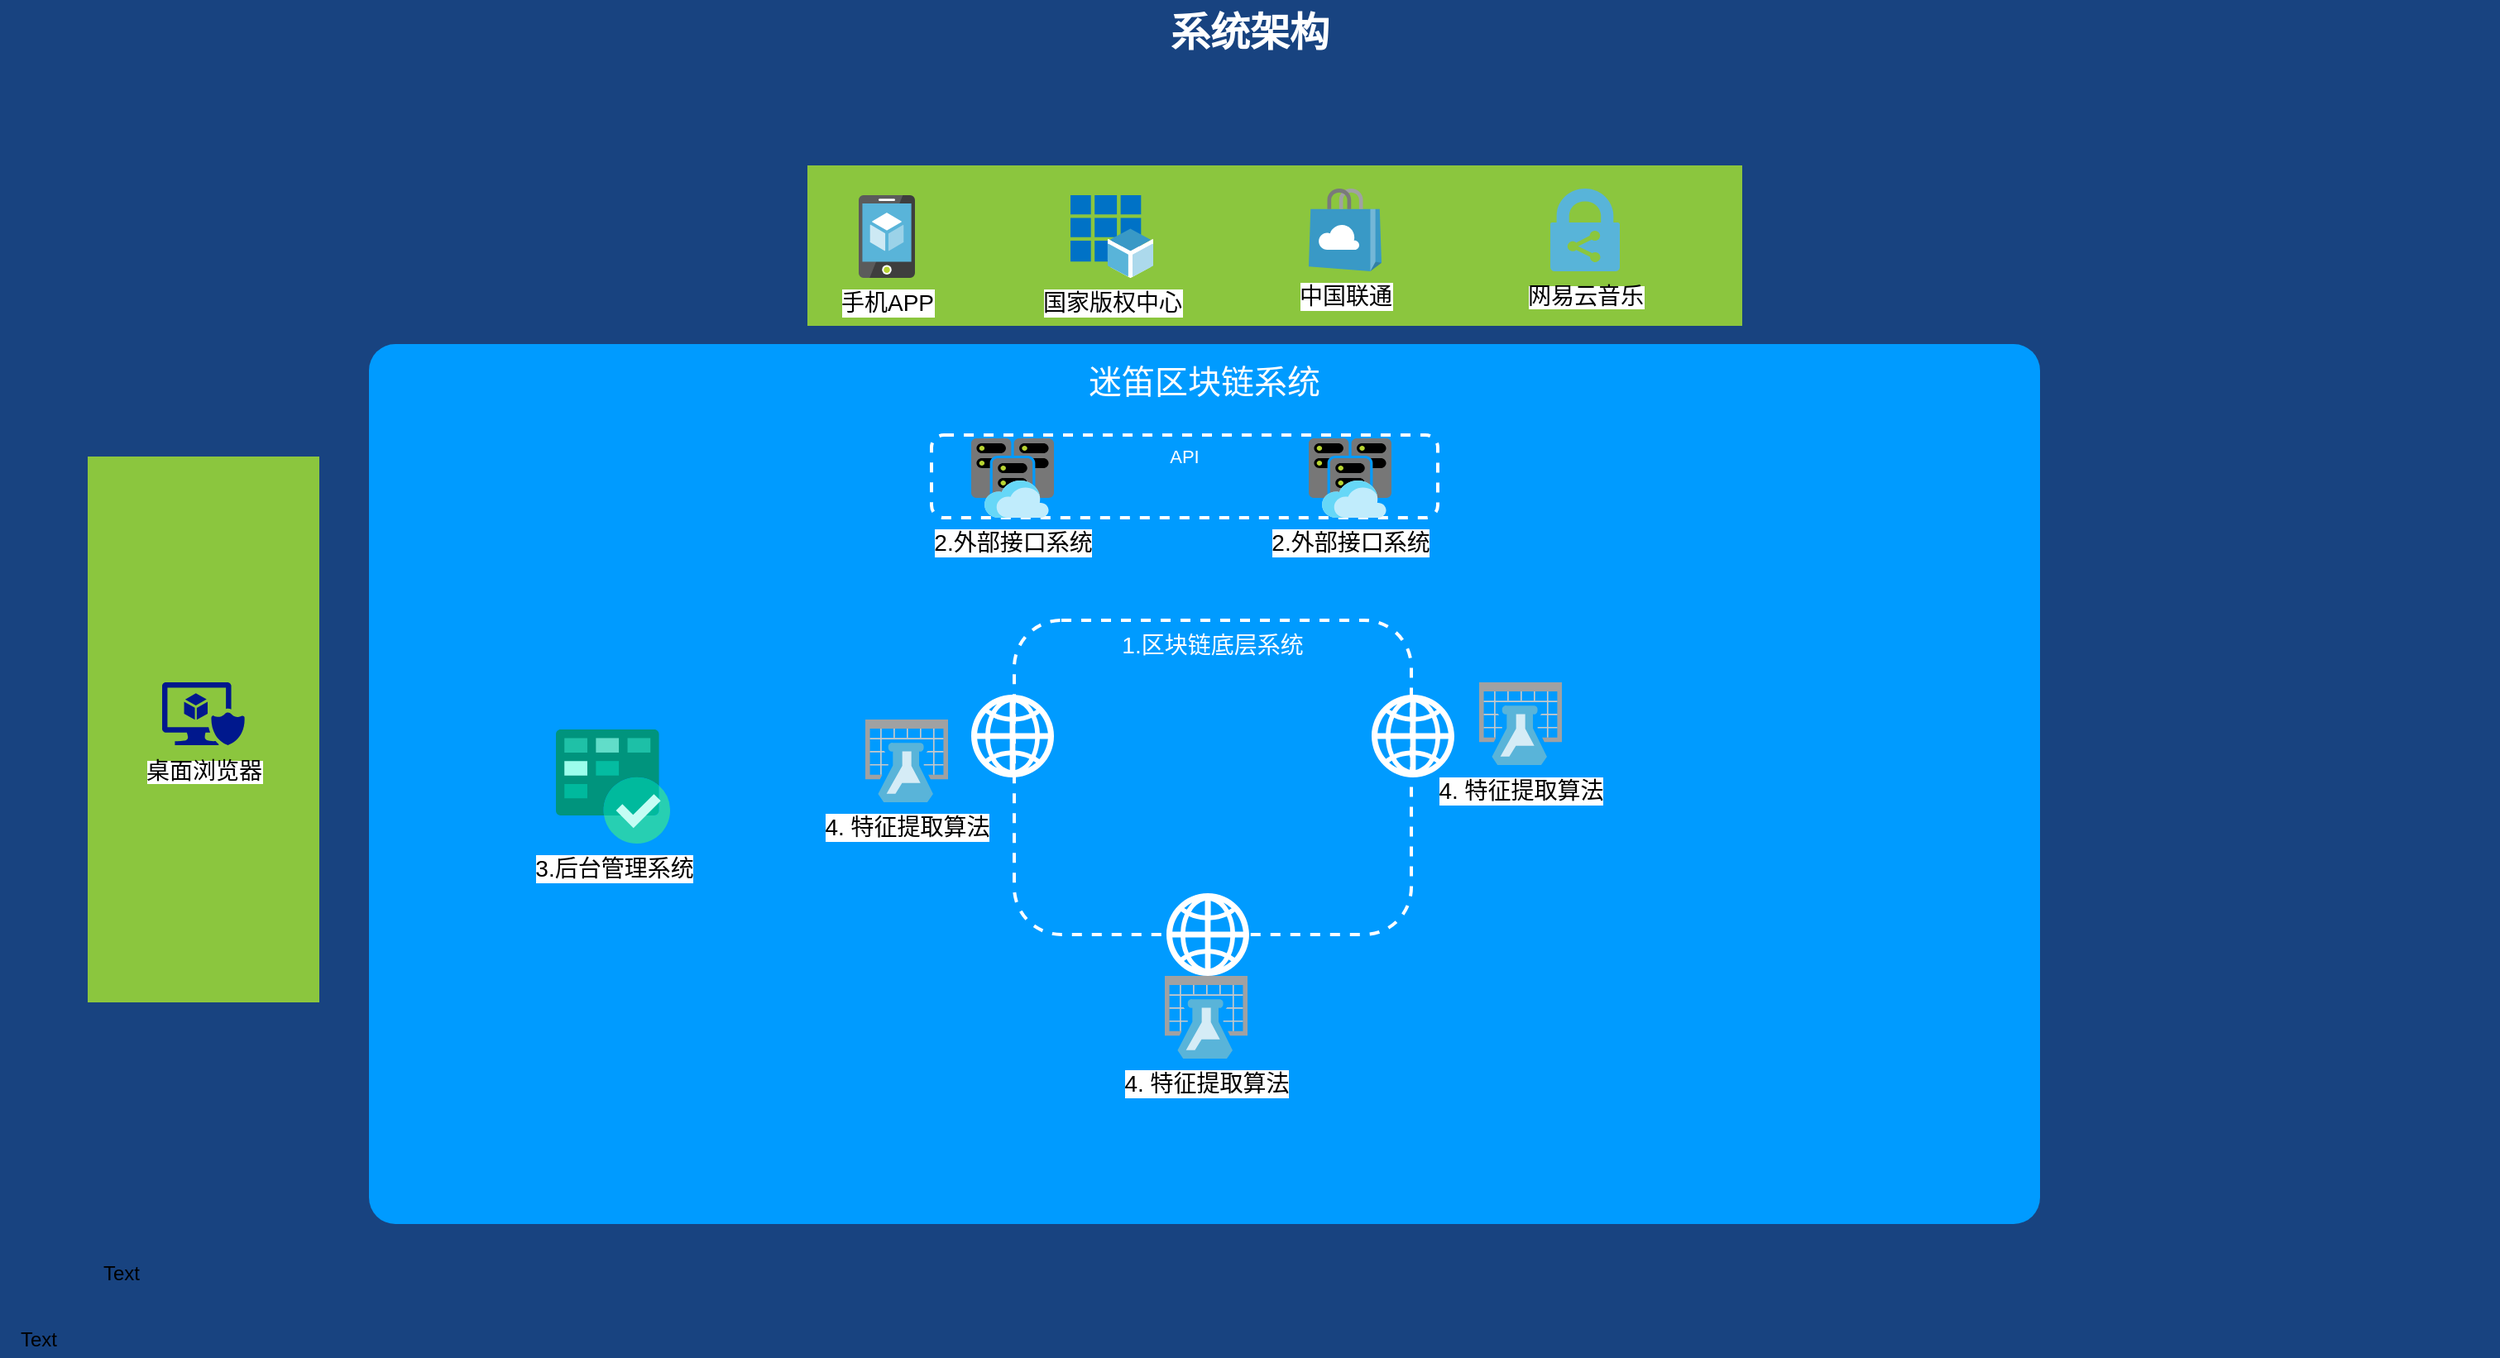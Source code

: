 <mxfile version="12.2.9" type="github" pages="1">
  <diagram name="Page-1" id="7a6c530e-6e37-e111-ec74-82921da8cc10">
    <mxGraphModel dx="1186" dy="644" grid="1" gridSize="10" guides="1" tooltips="1" connect="1" arrows="1" fold="1" page="1" pageScale="1.5" pageWidth="1169" pageHeight="826" background="#184380" math="0" shadow="0">
      <root>
        <mxCell id="0" style=";html=1;"/>
        <mxCell id="1" style=";html=1;" parent="0"/>
        <mxCell id="23046e2b9bb16c14-116" value="迷笛区块链系统" style="whiteSpace=wrap;html=1;rounded=1;shadow=0;strokeColor=none;strokeWidth=2;fillColor=#009BFF;fontSize=20;fontColor=#FFFFFF;align=center;arcSize=3;verticalAlign=top;spacingTop=4;" parent="1" vertex="1">
          <mxGeometry x="370" y="248" width="1010" height="532" as="geometry"/>
        </mxCell>
        <mxCell id="23046e2b9bb16c14-54" value="&lt;font style=&quot;font-size: 14px&quot;&gt;1.区块链底层系统&lt;/font&gt;" style="rounded=1;whiteSpace=wrap;html=1;shadow=0;strokeWidth=2;fillColor=none;fontSize=11;fontColor=#FFFFFF;align=center;strokeColor=#FFFFFF;dashed=1;verticalAlign=top;glass=0;" parent="1" vertex="1">
          <mxGeometry x="760" y="415" width="240" height="190" as="geometry"/>
        </mxCell>
        <mxCell id="23046e2b9bb16c14-56" value="&lt;span&gt;API&lt;/span&gt;" style="rounded=1;whiteSpace=wrap;html=1;shadow=0;strokeWidth=2;fillColor=none;fontSize=11;fontColor=#FFFFFF;align=center;strokeColor=#FFFFFF;dashed=1;verticalAlign=top;" parent="1" vertex="1">
          <mxGeometry x="710" y="303" width="306" height="50" as="geometry"/>
        </mxCell>
        <mxCell id="23046e2b9bb16c14-65" value="" style="shadow=0;dashed=0;html=1;strokeColor=none;shape=mxgraph.mscae.enterprise.web;fillColor=#FFFFFF;rounded=1;fontSize=11;fontColor=#FFFFFF;align=center;" parent="1" vertex="1">
          <mxGeometry x="734" y="460" width="50" height="50" as="geometry"/>
        </mxCell>
        <mxCell id="23046e2b9bb16c14-66" value="" style="shadow=0;dashed=0;html=1;strokeColor=none;shape=mxgraph.mscae.enterprise.web;fillColor=#FFFFFF;rounded=1;fontSize=11;fontColor=#FFFFFF;align=center;" parent="1" vertex="1">
          <mxGeometry x="852" y="580" width="50" height="50" as="geometry"/>
        </mxCell>
        <mxCell id="23046e2b9bb16c14-67" value="" style="shadow=0;dashed=0;html=1;strokeColor=none;shape=mxgraph.mscae.enterprise.web;fillColor=#FFFFFF;rounded=1;fontSize=11;fontColor=#FFFFFF;align=center;" parent="1" vertex="1">
          <mxGeometry x="976" y="460" width="50" height="50" as="geometry"/>
        </mxCell>
        <mxCell id="23046e2b9bb16c14-85" value="" style="rounded=0;whiteSpace=wrap;html=1;shadow=0;strokeWidth=2;fillColor=#8BC63E;fontSize=12;fontColor=#FFFFFF;align=center;strokeColor=none;arcSize=6;verticalAlign=top;" parent="1" vertex="1">
          <mxGeometry x="635" y="140" width="565" height="97" as="geometry"/>
        </mxCell>
        <mxCell id="23046e2b9bb16c14-113" value="系统架构" style="text;strokeColor=none;fillColor=none;html=1;fontSize=24;fontStyle=1;verticalAlign=middle;align=center;rounded=0;shadow=0;fontColor=#FFFFFF;" parent="1" vertex="1">
          <mxGeometry x="147" y="40" width="1510" height="40" as="geometry"/>
        </mxCell>
        <mxCell id="e-3tV0VDrXveXWY3tUvR-1" value="&lt;font style=&quot;font-size: 14px&quot;&gt;手机APP&lt;/font&gt;" style="aspect=fixed;html=1;points=[];align=center;image;fontSize=12;image=img/lib/mscae/App_Service_Mobile_App.svg;" parent="1" vertex="1">
          <mxGeometry x="666" y="158" width="34" height="50" as="geometry"/>
        </mxCell>
        <mxCell id="e-3tV0VDrXveXWY3tUvR-3" value="" style="rounded=0;whiteSpace=wrap;html=1;shadow=0;strokeWidth=2;fillColor=#8BC63E;fontSize=12;fontColor=#FFFFFF;align=center;strokeColor=none;arcSize=6;verticalAlign=top;" parent="1" vertex="1">
          <mxGeometry x="200" y="316" width="140" height="330" as="geometry"/>
        </mxCell>
        <mxCell id="e-3tV0VDrXveXWY3tUvR-4" value="&lt;span style=&quot;background-color: rgb(255 , 255 , 255)&quot;&gt;&lt;font style=&quot;font-size: 14px&quot;&gt;桌面浏览器&lt;/font&gt;&lt;/span&gt;" style="aspect=fixed;pointerEvents=1;shadow=0;dashed=0;html=1;strokeColor=none;labelPosition=center;verticalLabelPosition=bottom;verticalAlign=top;align=center;fillColor=#00188D;shape=mxgraph.mscae.enterprise.secure_virtual_machine" parent="1" vertex="1">
          <mxGeometry x="245" y="452.5" width="50" height="38" as="geometry"/>
        </mxCell>
        <mxCell id="e-3tV0VDrXveXWY3tUvR-7" value="&lt;font style=&quot;font-size: 14px&quot;&gt;4. 特征提取算法&lt;/font&gt;" style="aspect=fixed;html=1;points=[];align=center;image;fontSize=12;image=img/lib/mscae/Machine_Learning_Studio_Workspaces.svg;glass=0;" parent="1" vertex="1">
          <mxGeometry x="670" y="475" width="50" height="50" as="geometry"/>
        </mxCell>
        <mxCell id="e-3tV0VDrXveXWY3tUvR-8" value="&lt;font style=&quot;font-size: 14px&quot;&gt;4. 特征提取算法&lt;/font&gt;" style="aspect=fixed;html=1;points=[];align=center;image;fontSize=12;image=img/lib/mscae/Machine_Learning_Studio_Workspaces.svg;glass=0;" parent="1" vertex="1">
          <mxGeometry x="1041" y="452.5" width="50" height="50" as="geometry"/>
        </mxCell>
        <mxCell id="e-3tV0VDrXveXWY3tUvR-9" value="&lt;font style=&quot;font-size: 14px&quot;&gt;4. 特征提取算法&lt;/font&gt;" style="aspect=fixed;html=1;points=[];align=center;image;fontSize=12;image=img/lib/mscae/Machine_Learning_Studio_Workspaces.svg;glass=0;" parent="1" vertex="1">
          <mxGeometry x="851" y="630" width="50" height="50" as="geometry"/>
        </mxCell>
        <mxCell id="e-3tV0VDrXveXWY3tUvR-10" value="&lt;font style=&quot;font-size: 14px&quot;&gt;2.外部接口系统&lt;/font&gt;" style="aspect=fixed;html=1;points=[];align=center;image;fontSize=12;image=img/lib/mscae/Virtual_Clusters.svg;glass=0;" parent="1" vertex="1">
          <mxGeometry x="734" y="305" width="50" height="48" as="geometry"/>
        </mxCell>
        <mxCell id="e-3tV0VDrXveXWY3tUvR-11" value="&lt;font style=&quot;font-size: 14px&quot;&gt;2.外部接口系统&lt;/font&gt;" style="aspect=fixed;html=1;points=[];align=center;image;fontSize=12;image=img/lib/mscae/Virtual_Clusters.svg;glass=0;" parent="1" vertex="1">
          <mxGeometry x="938" y="305" width="50" height="48" as="geometry"/>
        </mxCell>
        <mxCell id="e-3tV0VDrXveXWY3tUvR-16" value="&lt;font style=&quot;font-size: 14px&quot;&gt;3.后台管理系统&lt;/font&gt;" style="aspect=fixed;html=1;points=[];align=center;image;fontSize=12;image=img/lib/mscae/Azure_Boards.svg;glass=0;" parent="1" vertex="1">
          <mxGeometry x="483" y="481" width="69" height="69" as="geometry"/>
        </mxCell>
        <mxCell id="e-3tV0VDrXveXWY3tUvR-18" value="&lt;font style=&quot;font-size: 14px&quot;&gt;国家版权中心&lt;/font&gt;" style="aspect=fixed;html=1;points=[];align=center;image;fontSize=12;image=img/lib/mscae/App_Registrations.svg;glass=0;" parent="1" vertex="1">
          <mxGeometry x="794" y="158" width="50" height="50" as="geometry"/>
        </mxCell>
        <mxCell id="e-3tV0VDrXveXWY3tUvR-19" value="&lt;font style=&quot;font-size: 14px&quot;&gt;中国联通&lt;/font&gt;" style="aspect=fixed;html=1;points=[];align=center;image;fontSize=12;image=img/lib/mscae/Store_Marketplace.svg;glass=0;" parent="1" vertex="1">
          <mxGeometry x="938" y="154" width="44" height="50" as="geometry"/>
        </mxCell>
        <mxCell id="e-3tV0VDrXveXWY3tUvR-20" value="&lt;span style=&quot;background-color: rgb(255 , 255 , 255)&quot;&gt;&lt;font style=&quot;font-size: 14px&quot;&gt;网易云音乐&lt;/font&gt;&lt;/span&gt;" style="aspect=fixed;shadow=0;dashed=0;html=1;strokeColor=none;labelPosition=center;verticalLabelPosition=bottom;verticalAlign=top;align=center;shape=mxgraph.mscae.cloud.azure_rights_management_rms;fillColor=#58B4D9;glass=0;" parent="1" vertex="1">
          <mxGeometry x="1084" y="154" width="42" height="50" as="geometry"/>
        </mxCell>
        <mxCell id="e-3tV0VDrXveXWY3tUvR-24" value="Text" style="text;html=1;resizable=0;autosize=1;align=center;verticalAlign=middle;points=[];fillColor=none;strokeColor=none;rounded=0;glass=0;" parent="1" vertex="1">
          <mxGeometry x="200" y="800" width="40" height="20" as="geometry"/>
        </mxCell>
        <mxCell id="B0VsmdUCjXi5I5y6JgoD-1" value="Text" style="text;html=1;resizable=0;autosize=1;align=center;verticalAlign=middle;points=[];fillColor=none;strokeColor=none;rounded=0;" vertex="1" parent="1">
          <mxGeometry x="150" y="840" width="40" height="20" as="geometry"/>
        </mxCell>
      </root>
    </mxGraphModel>
  </diagram>
</mxfile>

